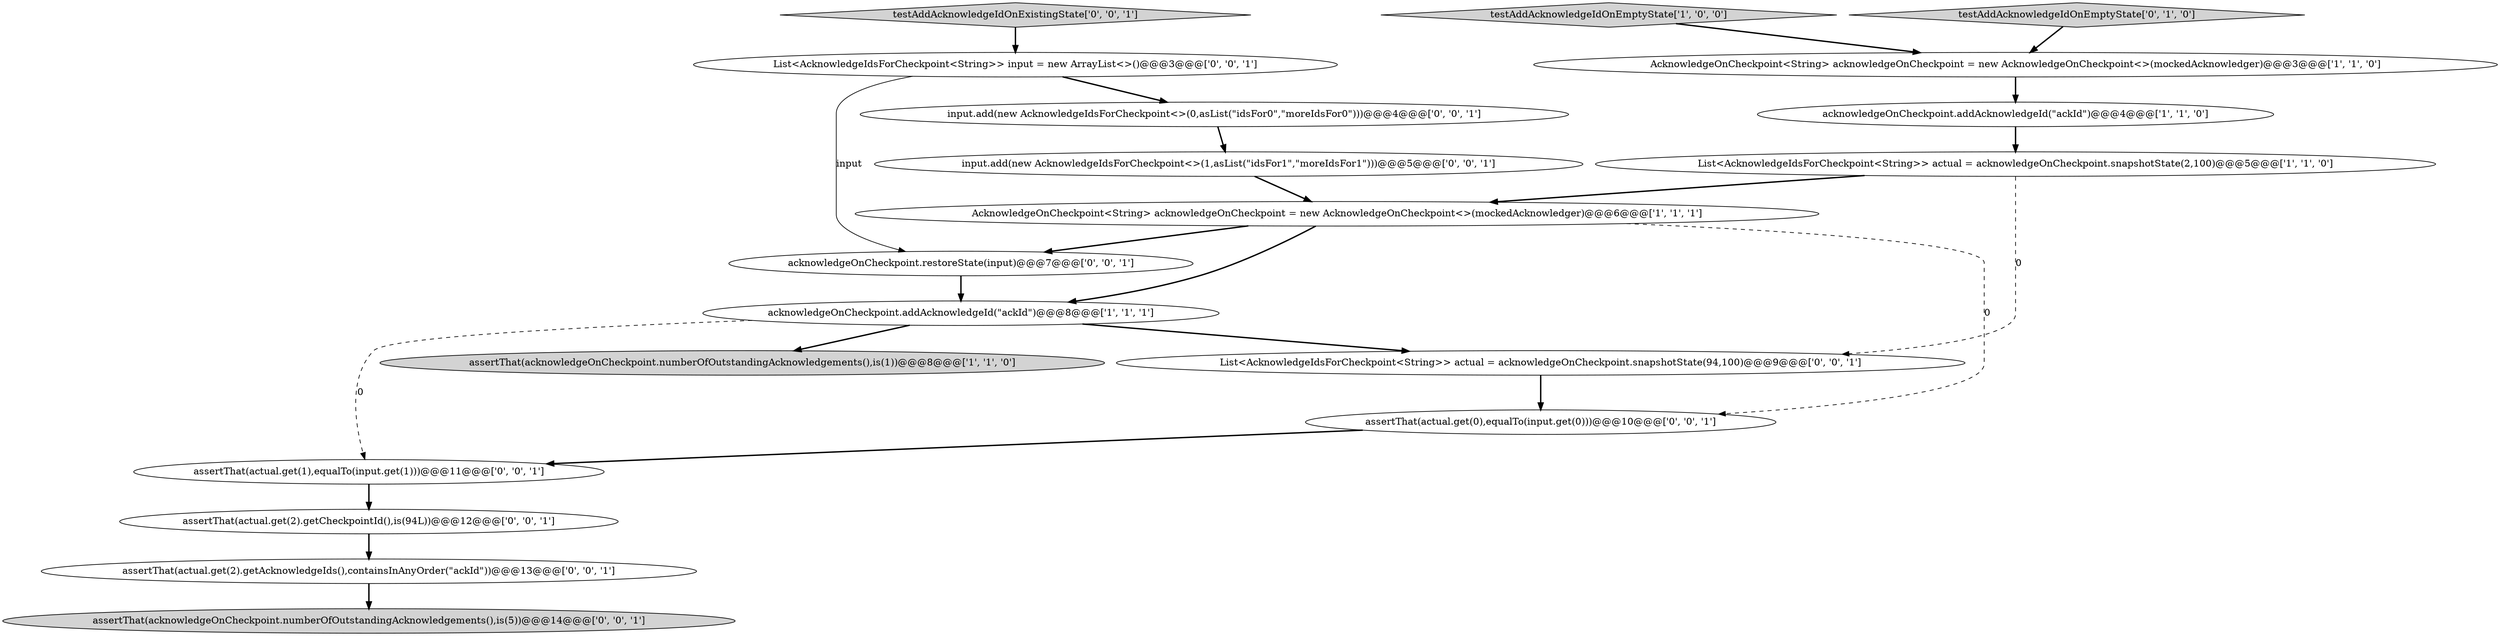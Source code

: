 digraph {
10 [style = filled, label = "assertThat(actual.get(1),equalTo(input.get(1)))@@@11@@@['0', '0', '1']", fillcolor = white, shape = ellipse image = "AAA0AAABBB3BBB"];
5 [style = filled, label = "assertThat(acknowledgeOnCheckpoint.numberOfOutstandingAcknowledgements(),is(1))@@@8@@@['1', '1', '0']", fillcolor = lightgray, shape = ellipse image = "AAA0AAABBB1BBB"];
2 [style = filled, label = "AcknowledgeOnCheckpoint<String> acknowledgeOnCheckpoint = new AcknowledgeOnCheckpoint<>(mockedAcknowledger)@@@3@@@['1', '1', '0']", fillcolor = white, shape = ellipse image = "AAA0AAABBB1BBB"];
0 [style = filled, label = "AcknowledgeOnCheckpoint<String> acknowledgeOnCheckpoint = new AcknowledgeOnCheckpoint<>(mockedAcknowledger)@@@6@@@['1', '1', '1']", fillcolor = white, shape = ellipse image = "AAA0AAABBB1BBB"];
6 [style = filled, label = "acknowledgeOnCheckpoint.addAcknowledgeId(\"ackId\")@@@4@@@['1', '1', '0']", fillcolor = white, shape = ellipse image = "AAA0AAABBB1BBB"];
9 [style = filled, label = "List<AcknowledgeIdsForCheckpoint<String>> input = new ArrayList<>()@@@3@@@['0', '0', '1']", fillcolor = white, shape = ellipse image = "AAA0AAABBB3BBB"];
12 [style = filled, label = "acknowledgeOnCheckpoint.restoreState(input)@@@7@@@['0', '0', '1']", fillcolor = white, shape = ellipse image = "AAA0AAABBB3BBB"];
16 [style = filled, label = "assertThat(acknowledgeOnCheckpoint.numberOfOutstandingAcknowledgements(),is(5))@@@14@@@['0', '0', '1']", fillcolor = lightgray, shape = ellipse image = "AAA0AAABBB3BBB"];
1 [style = filled, label = "testAddAcknowledgeIdOnEmptyState['1', '0', '0']", fillcolor = lightgray, shape = diamond image = "AAA0AAABBB1BBB"];
8 [style = filled, label = "testAddAcknowledgeIdOnExistingState['0', '0', '1']", fillcolor = lightgray, shape = diamond image = "AAA0AAABBB3BBB"];
11 [style = filled, label = "input.add(new AcknowledgeIdsForCheckpoint<>(1,asList(\"idsFor1\",\"moreIdsFor1\")))@@@5@@@['0', '0', '1']", fillcolor = white, shape = ellipse image = "AAA0AAABBB3BBB"];
4 [style = filled, label = "acknowledgeOnCheckpoint.addAcknowledgeId(\"ackId\")@@@8@@@['1', '1', '1']", fillcolor = white, shape = ellipse image = "AAA0AAABBB1BBB"];
13 [style = filled, label = "List<AcknowledgeIdsForCheckpoint<String>> actual = acknowledgeOnCheckpoint.snapshotState(94,100)@@@9@@@['0', '0', '1']", fillcolor = white, shape = ellipse image = "AAA0AAABBB3BBB"];
7 [style = filled, label = "testAddAcknowledgeIdOnEmptyState['0', '1', '0']", fillcolor = lightgray, shape = diamond image = "AAA0AAABBB2BBB"];
15 [style = filled, label = "input.add(new AcknowledgeIdsForCheckpoint<>(0,asList(\"idsFor0\",\"moreIdsFor0\")))@@@4@@@['0', '0', '1']", fillcolor = white, shape = ellipse image = "AAA0AAABBB3BBB"];
14 [style = filled, label = "assertThat(actual.get(2).getCheckpointId(),is(94L))@@@12@@@['0', '0', '1']", fillcolor = white, shape = ellipse image = "AAA0AAABBB3BBB"];
18 [style = filled, label = "assertThat(actual.get(2).getAcknowledgeIds(),containsInAnyOrder(\"ackId\"))@@@13@@@['0', '0', '1']", fillcolor = white, shape = ellipse image = "AAA0AAABBB3BBB"];
17 [style = filled, label = "assertThat(actual.get(0),equalTo(input.get(0)))@@@10@@@['0', '0', '1']", fillcolor = white, shape = ellipse image = "AAA0AAABBB3BBB"];
3 [style = filled, label = "List<AcknowledgeIdsForCheckpoint<String>> actual = acknowledgeOnCheckpoint.snapshotState(2,100)@@@5@@@['1', '1', '0']", fillcolor = white, shape = ellipse image = "AAA0AAABBB1BBB"];
17->10 [style = bold, label=""];
6->3 [style = bold, label=""];
10->14 [style = bold, label=""];
2->6 [style = bold, label=""];
9->12 [style = solid, label="input"];
0->12 [style = bold, label=""];
4->13 [style = bold, label=""];
3->13 [style = dashed, label="0"];
0->17 [style = dashed, label="0"];
3->0 [style = bold, label=""];
13->17 [style = bold, label=""];
11->0 [style = bold, label=""];
15->11 [style = bold, label=""];
12->4 [style = bold, label=""];
0->4 [style = bold, label=""];
7->2 [style = bold, label=""];
9->15 [style = bold, label=""];
8->9 [style = bold, label=""];
14->18 [style = bold, label=""];
1->2 [style = bold, label=""];
4->10 [style = dashed, label="0"];
4->5 [style = bold, label=""];
18->16 [style = bold, label=""];
}
